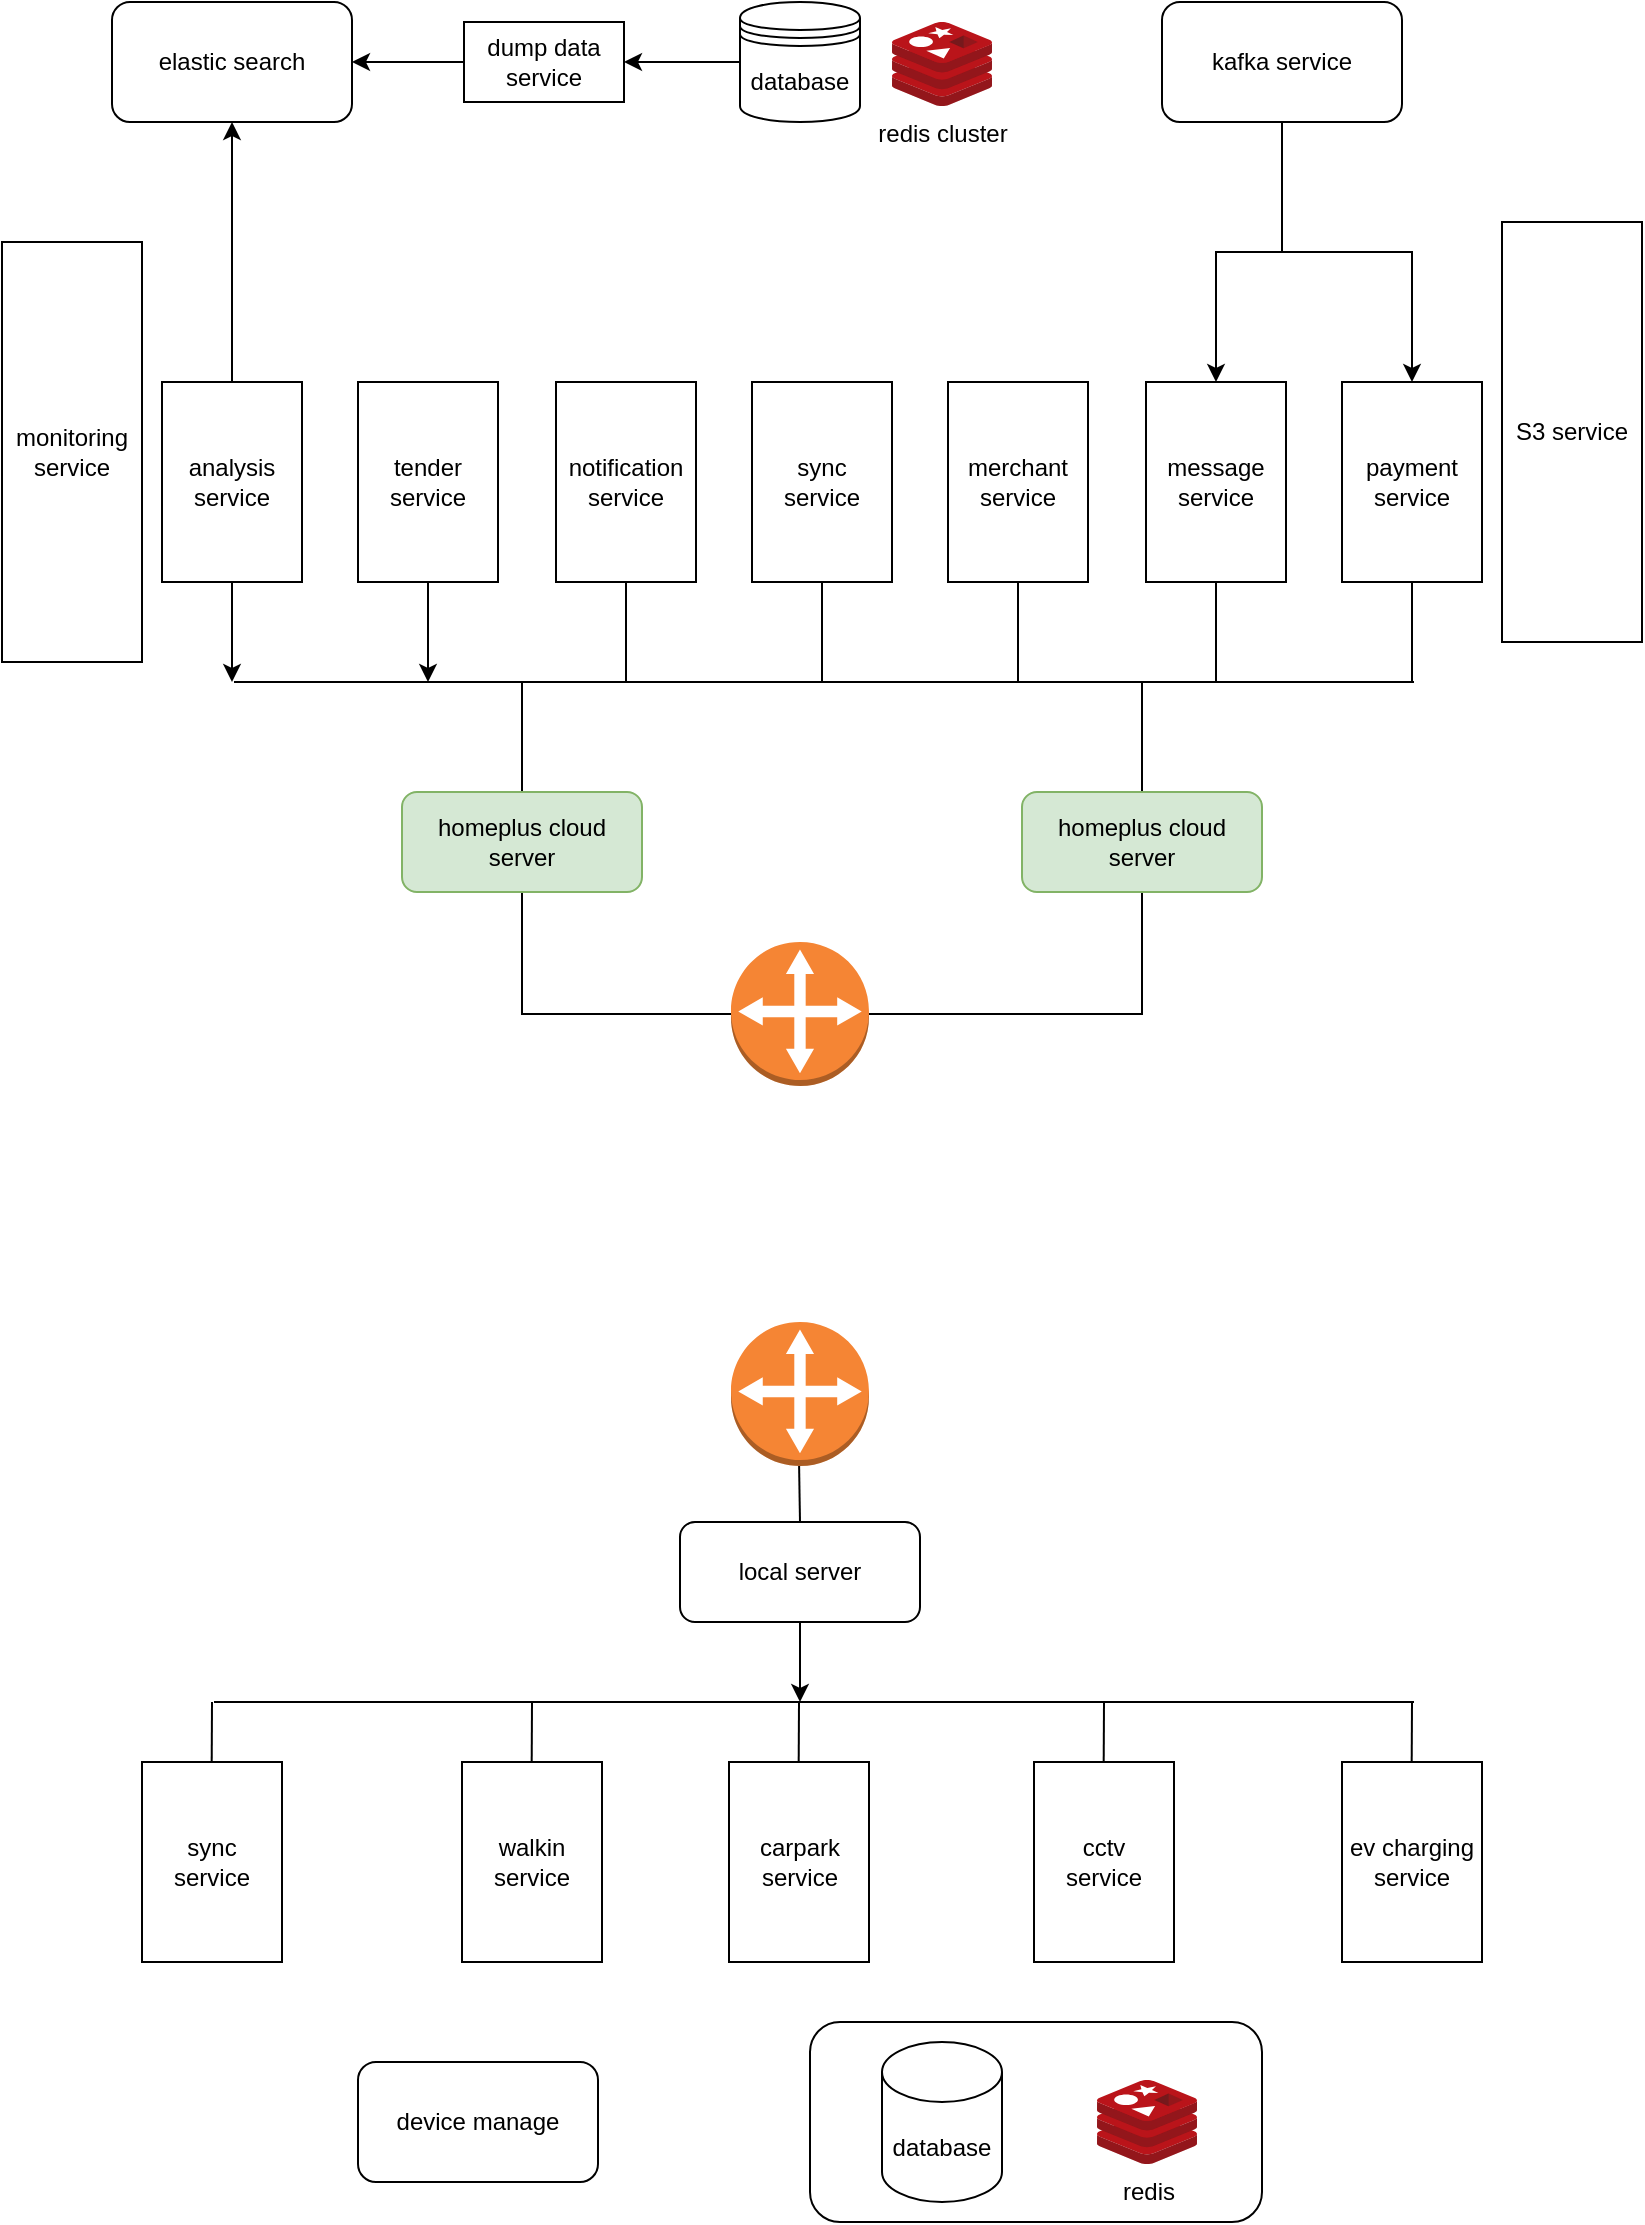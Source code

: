 <mxfile version="20.4.0" type="github">
  <diagram id="4CauBeMYZ3y91vC3EO1Y" name="第 1 页">
    <mxGraphModel dx="937" dy="613" grid="1" gridSize="10" guides="1" tooltips="1" connect="1" arrows="1" fold="1" page="1" pageScale="1" pageWidth="827" pageHeight="1169" math="0" shadow="0">
      <root>
        <mxCell id="0" />
        <mxCell id="1" parent="0" />
        <mxCell id="P_13W2h9VqLOC7XOtrxH-21" style="edgeStyle=orthogonalEdgeStyle;rounded=0;orthogonalLoop=1;jettySize=auto;html=1;entryX=0.5;entryY=1;entryDx=0;entryDy=0;endArrow=none;endFill=0;" edge="1" parent="1" source="P_13W2h9VqLOC7XOtrxH-1" target="P_13W2h9VqLOC7XOtrxH-4">
          <mxGeometry relative="1" as="geometry" />
        </mxCell>
        <mxCell id="P_13W2h9VqLOC7XOtrxH-22" style="edgeStyle=orthogonalEdgeStyle;rounded=0;orthogonalLoop=1;jettySize=auto;html=1;entryX=0.5;entryY=1;entryDx=0;entryDy=0;endArrow=none;endFill=0;" edge="1" parent="1" source="P_13W2h9VqLOC7XOtrxH-1" target="P_13W2h9VqLOC7XOtrxH-5">
          <mxGeometry relative="1" as="geometry" />
        </mxCell>
        <mxCell id="P_13W2h9VqLOC7XOtrxH-1" value="" style="outlineConnect=0;dashed=0;verticalLabelPosition=bottom;verticalAlign=top;align=center;html=1;shape=mxgraph.aws3.customer_gateway;fillColor=#F58534;gradientColor=none;" vertex="1" parent="1">
          <mxGeometry x="368.5" y="520" width="69" height="72" as="geometry" />
        </mxCell>
        <mxCell id="P_13W2h9VqLOC7XOtrxH-37" style="edgeStyle=orthogonalEdgeStyle;rounded=0;orthogonalLoop=1;jettySize=auto;html=1;" edge="1" parent="1" source="P_13W2h9VqLOC7XOtrxH-3" target="P_13W2h9VqLOC7XOtrxH-13">
          <mxGeometry relative="1" as="geometry" />
        </mxCell>
        <mxCell id="P_13W2h9VqLOC7XOtrxH-3" value="database" style="shape=datastore;whiteSpace=wrap;html=1;" vertex="1" parent="1">
          <mxGeometry x="373" y="50" width="60" height="60" as="geometry" />
        </mxCell>
        <mxCell id="P_13W2h9VqLOC7XOtrxH-28" style="edgeStyle=orthogonalEdgeStyle;rounded=0;orthogonalLoop=1;jettySize=auto;html=1;endArrow=none;endFill=0;" edge="1" parent="1" source="P_13W2h9VqLOC7XOtrxH-4">
          <mxGeometry relative="1" as="geometry">
            <mxPoint x="264" y="390" as="targetPoint" />
          </mxGeometry>
        </mxCell>
        <mxCell id="P_13W2h9VqLOC7XOtrxH-4" value="homeplus cloud server" style="rounded=1;whiteSpace=wrap;html=1;fillColor=#d5e8d4;strokeColor=#82b366;" vertex="1" parent="1">
          <mxGeometry x="204" y="445" width="120" height="50" as="geometry" />
        </mxCell>
        <mxCell id="P_13W2h9VqLOC7XOtrxH-29" style="edgeStyle=orthogonalEdgeStyle;rounded=0;orthogonalLoop=1;jettySize=auto;html=1;endArrow=none;endFill=0;" edge="1" parent="1" source="P_13W2h9VqLOC7XOtrxH-5">
          <mxGeometry relative="1" as="geometry">
            <mxPoint x="574" y="390" as="targetPoint" />
          </mxGeometry>
        </mxCell>
        <mxCell id="P_13W2h9VqLOC7XOtrxH-5" value="homeplus cloud server" style="rounded=1;whiteSpace=wrap;html=1;fillColor=#d5e8d4;strokeColor=#82b366;" vertex="1" parent="1">
          <mxGeometry x="514" y="445" width="120" height="50" as="geometry" />
        </mxCell>
        <mxCell id="P_13W2h9VqLOC7XOtrxH-30" style="edgeStyle=orthogonalEdgeStyle;rounded=0;orthogonalLoop=1;jettySize=auto;html=1;" edge="1" parent="1" source="P_13W2h9VqLOC7XOtrxH-6">
          <mxGeometry relative="1" as="geometry">
            <mxPoint x="119" y="390" as="targetPoint" />
          </mxGeometry>
        </mxCell>
        <mxCell id="P_13W2h9VqLOC7XOtrxH-39" style="edgeStyle=orthogonalEdgeStyle;rounded=0;orthogonalLoop=1;jettySize=auto;html=1;entryX=0.5;entryY=1;entryDx=0;entryDy=0;" edge="1" parent="1" source="P_13W2h9VqLOC7XOtrxH-6" target="P_13W2h9VqLOC7XOtrxH-12">
          <mxGeometry relative="1" as="geometry" />
        </mxCell>
        <mxCell id="P_13W2h9VqLOC7XOtrxH-6" value="analysis&lt;br&gt;service" style="rounded=0;whiteSpace=wrap;html=1;" vertex="1" parent="1">
          <mxGeometry x="84" y="240" width="70" height="100" as="geometry" />
        </mxCell>
        <mxCell id="P_13W2h9VqLOC7XOtrxH-31" style="edgeStyle=orthogonalEdgeStyle;rounded=0;orthogonalLoop=1;jettySize=auto;html=1;" edge="1" parent="1" source="P_13W2h9VqLOC7XOtrxH-7">
          <mxGeometry relative="1" as="geometry">
            <mxPoint x="217" y="390" as="targetPoint" />
          </mxGeometry>
        </mxCell>
        <mxCell id="P_13W2h9VqLOC7XOtrxH-7" value="tender&lt;br&gt;service" style="rounded=0;whiteSpace=wrap;html=1;" vertex="1" parent="1">
          <mxGeometry x="182" y="240" width="70" height="100" as="geometry" />
        </mxCell>
        <mxCell id="P_13W2h9VqLOC7XOtrxH-33" style="edgeStyle=orthogonalEdgeStyle;rounded=0;orthogonalLoop=1;jettySize=auto;html=1;endArrow=none;endFill=0;" edge="1" parent="1" source="P_13W2h9VqLOC7XOtrxH-8">
          <mxGeometry relative="1" as="geometry">
            <mxPoint x="414" y="390" as="targetPoint" />
          </mxGeometry>
        </mxCell>
        <mxCell id="P_13W2h9VqLOC7XOtrxH-8" value="sync &lt;br&gt;service" style="rounded=0;whiteSpace=wrap;html=1;" vertex="1" parent="1">
          <mxGeometry x="379" y="240" width="70" height="100" as="geometry" />
        </mxCell>
        <mxCell id="P_13W2h9VqLOC7XOtrxH-34" style="edgeStyle=orthogonalEdgeStyle;rounded=0;orthogonalLoop=1;jettySize=auto;html=1;exitX=0.5;exitY=1;exitDx=0;exitDy=0;endArrow=none;endFill=0;" edge="1" parent="1" source="P_13W2h9VqLOC7XOtrxH-9">
          <mxGeometry relative="1" as="geometry">
            <mxPoint x="512" y="390" as="targetPoint" />
          </mxGeometry>
        </mxCell>
        <mxCell id="P_13W2h9VqLOC7XOtrxH-9" value="merchant&lt;br&gt;service" style="rounded=0;whiteSpace=wrap;html=1;" vertex="1" parent="1">
          <mxGeometry x="477" y="240" width="70" height="100" as="geometry" />
        </mxCell>
        <mxCell id="P_13W2h9VqLOC7XOtrxH-35" style="edgeStyle=orthogonalEdgeStyle;rounded=0;orthogonalLoop=1;jettySize=auto;html=1;exitX=0.5;exitY=1;exitDx=0;exitDy=0;endArrow=none;endFill=0;" edge="1" parent="1" source="P_13W2h9VqLOC7XOtrxH-10">
          <mxGeometry relative="1" as="geometry">
            <mxPoint x="611" y="390" as="targetPoint" />
          </mxGeometry>
        </mxCell>
        <mxCell id="P_13W2h9VqLOC7XOtrxH-10" value="message&lt;br&gt;service" style="rounded=0;whiteSpace=wrap;html=1;" vertex="1" parent="1">
          <mxGeometry x="576" y="240" width="70" height="100" as="geometry" />
        </mxCell>
        <mxCell id="P_13W2h9VqLOC7XOtrxH-36" style="edgeStyle=orthogonalEdgeStyle;rounded=0;orthogonalLoop=1;jettySize=auto;html=1;exitX=0.5;exitY=1;exitDx=0;exitDy=0;endArrow=none;endFill=0;" edge="1" parent="1" source="P_13W2h9VqLOC7XOtrxH-11">
          <mxGeometry relative="1" as="geometry">
            <mxPoint x="709" y="390" as="targetPoint" />
          </mxGeometry>
        </mxCell>
        <mxCell id="P_13W2h9VqLOC7XOtrxH-11" value="payment&lt;br&gt;service" style="rounded=0;whiteSpace=wrap;html=1;" vertex="1" parent="1">
          <mxGeometry x="674" y="240" width="70" height="100" as="geometry" />
        </mxCell>
        <mxCell id="P_13W2h9VqLOC7XOtrxH-12" value="elastic search" style="rounded=1;whiteSpace=wrap;html=1;" vertex="1" parent="1">
          <mxGeometry x="59" y="50" width="120" height="60" as="geometry" />
        </mxCell>
        <mxCell id="P_13W2h9VqLOC7XOtrxH-38" style="edgeStyle=orthogonalEdgeStyle;rounded=0;orthogonalLoop=1;jettySize=auto;html=1;" edge="1" parent="1" source="P_13W2h9VqLOC7XOtrxH-13" target="P_13W2h9VqLOC7XOtrxH-12">
          <mxGeometry relative="1" as="geometry" />
        </mxCell>
        <mxCell id="P_13W2h9VqLOC7XOtrxH-13" value="dump data service" style="rounded=0;whiteSpace=wrap;html=1;" vertex="1" parent="1">
          <mxGeometry x="235" y="60" width="80" height="40" as="geometry" />
        </mxCell>
        <mxCell id="P_13W2h9VqLOC7XOtrxH-41" style="edgeStyle=orthogonalEdgeStyle;rounded=0;orthogonalLoop=1;jettySize=auto;html=1;entryX=0.5;entryY=0;entryDx=0;entryDy=0;" edge="1" parent="1" source="P_13W2h9VqLOC7XOtrxH-14" target="P_13W2h9VqLOC7XOtrxH-11">
          <mxGeometry relative="1" as="geometry" />
        </mxCell>
        <mxCell id="P_13W2h9VqLOC7XOtrxH-42" style="edgeStyle=orthogonalEdgeStyle;rounded=0;orthogonalLoop=1;jettySize=auto;html=1;entryX=0.5;entryY=0;entryDx=0;entryDy=0;" edge="1" parent="1" source="P_13W2h9VqLOC7XOtrxH-14" target="P_13W2h9VqLOC7XOtrxH-10">
          <mxGeometry relative="1" as="geometry" />
        </mxCell>
        <mxCell id="P_13W2h9VqLOC7XOtrxH-14" value="kafka service" style="rounded=1;whiteSpace=wrap;html=1;" vertex="1" parent="1">
          <mxGeometry x="584" y="50" width="120" height="60" as="geometry" />
        </mxCell>
        <mxCell id="P_13W2h9VqLOC7XOtrxH-15" value="monitoring service" style="rounded=0;whiteSpace=wrap;html=1;" vertex="1" parent="1">
          <mxGeometry x="4" y="170" width="70" height="210" as="geometry" />
        </mxCell>
        <mxCell id="P_13W2h9VqLOC7XOtrxH-16" value="S3 service" style="rounded=0;whiteSpace=wrap;html=1;" vertex="1" parent="1">
          <mxGeometry x="754" y="160" width="70" height="210" as="geometry" />
        </mxCell>
        <mxCell id="P_13W2h9VqLOC7XOtrxH-32" style="edgeStyle=orthogonalEdgeStyle;rounded=0;orthogonalLoop=1;jettySize=auto;html=1;endArrow=none;endFill=0;" edge="1" parent="1" source="P_13W2h9VqLOC7XOtrxH-17">
          <mxGeometry relative="1" as="geometry">
            <mxPoint x="316" y="390" as="targetPoint" />
          </mxGeometry>
        </mxCell>
        <mxCell id="P_13W2h9VqLOC7XOtrxH-17" value="notification&lt;br&gt;service" style="rounded=0;whiteSpace=wrap;html=1;" vertex="1" parent="1">
          <mxGeometry x="281" y="240" width="70" height="100" as="geometry" />
        </mxCell>
        <mxCell id="P_13W2h9VqLOC7XOtrxH-27" value="" style="endArrow=none;html=1;rounded=0;" edge="1" parent="1">
          <mxGeometry width="50" height="50" relative="1" as="geometry">
            <mxPoint x="120" y="390" as="sourcePoint" />
            <mxPoint x="710" y="390" as="targetPoint" />
          </mxGeometry>
        </mxCell>
        <mxCell id="P_13W2h9VqLOC7XOtrxH-43" value="" style="outlineConnect=0;dashed=0;verticalLabelPosition=bottom;verticalAlign=top;align=center;html=1;shape=mxgraph.aws3.customer_gateway;fillColor=#F58534;gradientColor=none;" vertex="1" parent="1">
          <mxGeometry x="368.5" y="710" width="69" height="72" as="geometry" />
        </mxCell>
        <mxCell id="P_13W2h9VqLOC7XOtrxH-59" value="" style="edgeStyle=orthogonalEdgeStyle;rounded=0;orthogonalLoop=1;jettySize=auto;html=1;" edge="1" parent="1" source="P_13W2h9VqLOC7XOtrxH-44">
          <mxGeometry relative="1" as="geometry">
            <mxPoint x="403" y="900" as="targetPoint" />
          </mxGeometry>
        </mxCell>
        <mxCell id="P_13W2h9VqLOC7XOtrxH-44" value="local server" style="rounded=1;whiteSpace=wrap;html=1;" vertex="1" parent="1">
          <mxGeometry x="343" y="810" width="120" height="50" as="geometry" />
        </mxCell>
        <mxCell id="P_13W2h9VqLOC7XOtrxH-47" value="sync &lt;br&gt;service" style="rounded=0;whiteSpace=wrap;html=1;" vertex="1" parent="1">
          <mxGeometry x="74" y="930" width="70" height="100" as="geometry" />
        </mxCell>
        <mxCell id="P_13W2h9VqLOC7XOtrxH-48" value="walkin service" style="rounded=0;whiteSpace=wrap;html=1;" vertex="1" parent="1">
          <mxGeometry x="234" y="930" width="70" height="100" as="geometry" />
        </mxCell>
        <mxCell id="P_13W2h9VqLOC7XOtrxH-49" value="carpark service" style="rounded=0;whiteSpace=wrap;html=1;" vertex="1" parent="1">
          <mxGeometry x="367.5" y="930" width="70" height="100" as="geometry" />
        </mxCell>
        <mxCell id="P_13W2h9VqLOC7XOtrxH-50" value="cctv &lt;br&gt;service" style="rounded=0;whiteSpace=wrap;html=1;" vertex="1" parent="1">
          <mxGeometry x="520" y="930" width="70" height="100" as="geometry" />
        </mxCell>
        <mxCell id="P_13W2h9VqLOC7XOtrxH-51" value="ev charging&lt;br&gt;service" style="rounded=0;whiteSpace=wrap;html=1;" vertex="1" parent="1">
          <mxGeometry x="674" y="930" width="70" height="100" as="geometry" />
        </mxCell>
        <mxCell id="P_13W2h9VqLOC7XOtrxH-55" value="" style="group" vertex="1" connectable="0" parent="1">
          <mxGeometry x="408" y="1060" width="226" height="100" as="geometry" />
        </mxCell>
        <mxCell id="P_13W2h9VqLOC7XOtrxH-54" value="" style="rounded=1;whiteSpace=wrap;html=1;" vertex="1" parent="P_13W2h9VqLOC7XOtrxH-55">
          <mxGeometry width="226" height="100" as="geometry" />
        </mxCell>
        <mxCell id="P_13W2h9VqLOC7XOtrxH-52" value="database" style="shape=cylinder3;whiteSpace=wrap;html=1;boundedLbl=1;backgroundOutline=1;size=15;" vertex="1" parent="P_13W2h9VqLOC7XOtrxH-55">
          <mxGeometry x="36" y="10" width="60" height="80" as="geometry" />
        </mxCell>
        <mxCell id="P_13W2h9VqLOC7XOtrxH-53" value="redis" style="sketch=0;aspect=fixed;html=1;points=[];align=center;image;fontSize=12;image=img/lib/mscae/Cache_Redis_Product.svg;" vertex="1" parent="P_13W2h9VqLOC7XOtrxH-55">
          <mxGeometry x="143.5" y="29" width="50" height="42" as="geometry" />
        </mxCell>
        <mxCell id="P_13W2h9VqLOC7XOtrxH-58" value="" style="endArrow=none;html=1;rounded=0;" edge="1" parent="1">
          <mxGeometry width="50" height="50" relative="1" as="geometry">
            <mxPoint x="110" y="900" as="sourcePoint" />
            <mxPoint x="710" y="900" as="targetPoint" />
          </mxGeometry>
        </mxCell>
        <mxCell id="P_13W2h9VqLOC7XOtrxH-75" value="" style="endArrow=none;html=1;rounded=0;" edge="1" parent="1">
          <mxGeometry width="50" height="50" relative="1" as="geometry">
            <mxPoint x="708.85" y="930" as="sourcePoint" />
            <mxPoint x="709" y="900" as="targetPoint" />
          </mxGeometry>
        </mxCell>
        <mxCell id="P_13W2h9VqLOC7XOtrxH-76" value="" style="endArrow=none;html=1;rounded=0;" edge="1" parent="1">
          <mxGeometry width="50" height="50" relative="1" as="geometry">
            <mxPoint x="554.85" y="930" as="sourcePoint" />
            <mxPoint x="555" y="900" as="targetPoint" />
          </mxGeometry>
        </mxCell>
        <mxCell id="P_13W2h9VqLOC7XOtrxH-77" value="" style="endArrow=none;html=1;rounded=0;" edge="1" parent="1">
          <mxGeometry width="50" height="50" relative="1" as="geometry">
            <mxPoint x="402.35" y="930" as="sourcePoint" />
            <mxPoint x="402.5" y="900" as="targetPoint" />
          </mxGeometry>
        </mxCell>
        <mxCell id="P_13W2h9VqLOC7XOtrxH-78" value="" style="endArrow=none;html=1;rounded=0;" edge="1" parent="1">
          <mxGeometry width="50" height="50" relative="1" as="geometry">
            <mxPoint x="108.85" y="930" as="sourcePoint" />
            <mxPoint x="109.0" y="900" as="targetPoint" />
          </mxGeometry>
        </mxCell>
        <mxCell id="P_13W2h9VqLOC7XOtrxH-79" value="" style="endArrow=none;html=1;rounded=0;" edge="1" parent="1">
          <mxGeometry width="50" height="50" relative="1" as="geometry">
            <mxPoint x="268.85" y="930" as="sourcePoint" />
            <mxPoint x="269" y="900" as="targetPoint" />
          </mxGeometry>
        </mxCell>
        <mxCell id="P_13W2h9VqLOC7XOtrxH-81" value="" style="endArrow=none;html=1;rounded=0;exitX=0.5;exitY=0;exitDx=0;exitDy=0;" edge="1" parent="1" source="P_13W2h9VqLOC7XOtrxH-44">
          <mxGeometry width="50" height="50" relative="1" as="geometry">
            <mxPoint x="402.4" y="812" as="sourcePoint" />
            <mxPoint x="402.55" y="782" as="targetPoint" />
          </mxGeometry>
        </mxCell>
        <mxCell id="P_13W2h9VqLOC7XOtrxH-83" value="redis cluster" style="sketch=0;aspect=fixed;html=1;points=[];align=center;image;fontSize=12;image=img/lib/mscae/Cache_Redis_Product.svg;" vertex="1" parent="1">
          <mxGeometry x="449" y="60" width="50" height="42" as="geometry" />
        </mxCell>
        <mxCell id="P_13W2h9VqLOC7XOtrxH-86" value="device manage" style="rounded=1;whiteSpace=wrap;html=1;" vertex="1" parent="1">
          <mxGeometry x="182" y="1080" width="120" height="60" as="geometry" />
        </mxCell>
      </root>
    </mxGraphModel>
  </diagram>
</mxfile>
